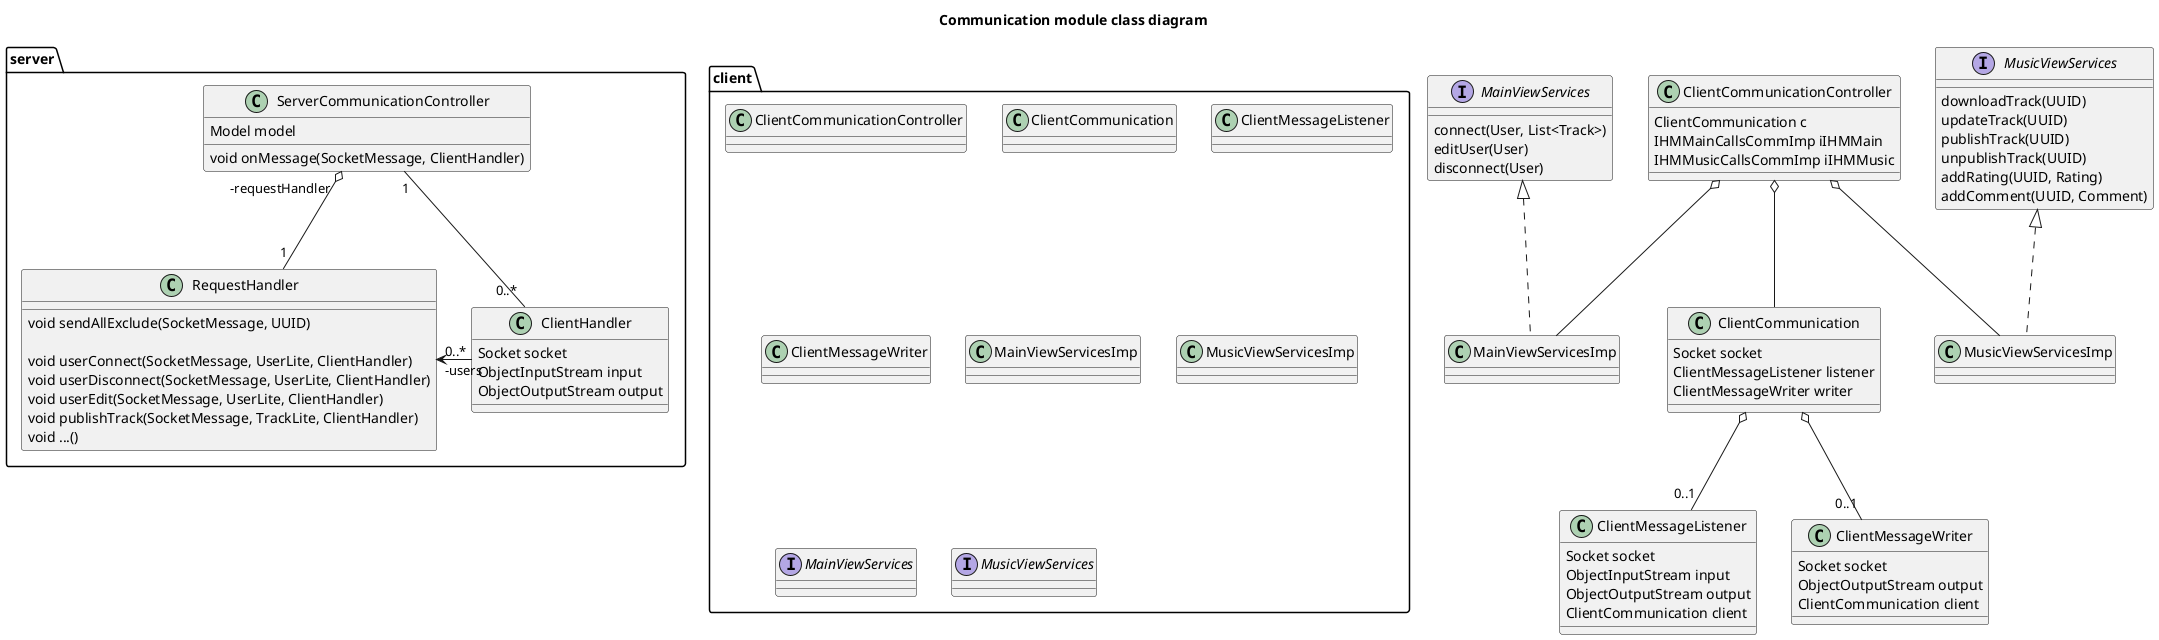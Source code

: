 @startuml Communication module class diagram
title Communication module class diagram

package server {
  class ServerCommunicationController {
    Model model
    void onMessage(SocketMessage, ClientHandler)
  }

  class ClientHandler {
    Socket socket
    ObjectInputStream input
    ObjectOutputStream output
  }

  class RequestHandler {
    void sendAllExclude(SocketMessage, UUID)

    void userConnect(SocketMessage, UserLite, ClientHandler)
    void userDisconnect(SocketMessage, UserLite, ClientHandler)
    void userEdit(SocketMessage, UserLite, ClientHandler)
    void publishTrack(SocketMessage, TrackLite, ClientHandler)
    void ...()
  }


}

package client {
  class ClientCommunicationController
  class ClientCommunication
  class ClientMessageListener
  class ClientMessageWriter
  class MainViewServicesImp
  class MusicViewServicesImp
  interface MainViewServices
  interface MusicViewServices
}






class ClientCommunicationController {
  ClientCommunication c
  IHMMainCallsCommImp iIHMMain
  IHMMusicCallsCommImp iIHMMusic
}

class ClientCommunication {
  Socket socket
  ClientMessageListener listener
  ClientMessageWriter writer
}

class ClientMessageListener {
  Socket socket
  ObjectInputStream input
  ObjectOutputStream output
  ClientCommunication client
}

class ClientMessageWriter {
  Socket socket
  ObjectOutputStream output
  ClientCommunication client
}


interface MainViewServices {
  connect(User, List<Track>)
  editUser(User)
  disconnect(User)
}

interface MusicViewServices {
  downloadTrack(UUID)
  updateTrack(UUID)
  publishTrack(UUID)
  unpublishTrack(UUID)
  addRating(UUID, Rating)
  addComment(UUID, Comment)
}

class MainViewServicesImp implements MainViewServices {

}

class MusicViewServicesImp implements MusicViewServices {

}

ServerCommunicationController "1" -- "0..*" ClientHandler
ServerCommunicationController "-requestHandler" o-- "  1" RequestHandler
RequestHandler "0..*" <-right- "-users" ClientHandler

ClientCommunicationController o-- ClientCommunication
ClientCommunicationController o-- MainViewServicesImp
ClientCommunicationController o-- MusicViewServicesImp
ClientCommunication o-- "0..1" ClientMessageListener
ClientCommunication o-- "0..1" ClientMessageWriter
@enduml

